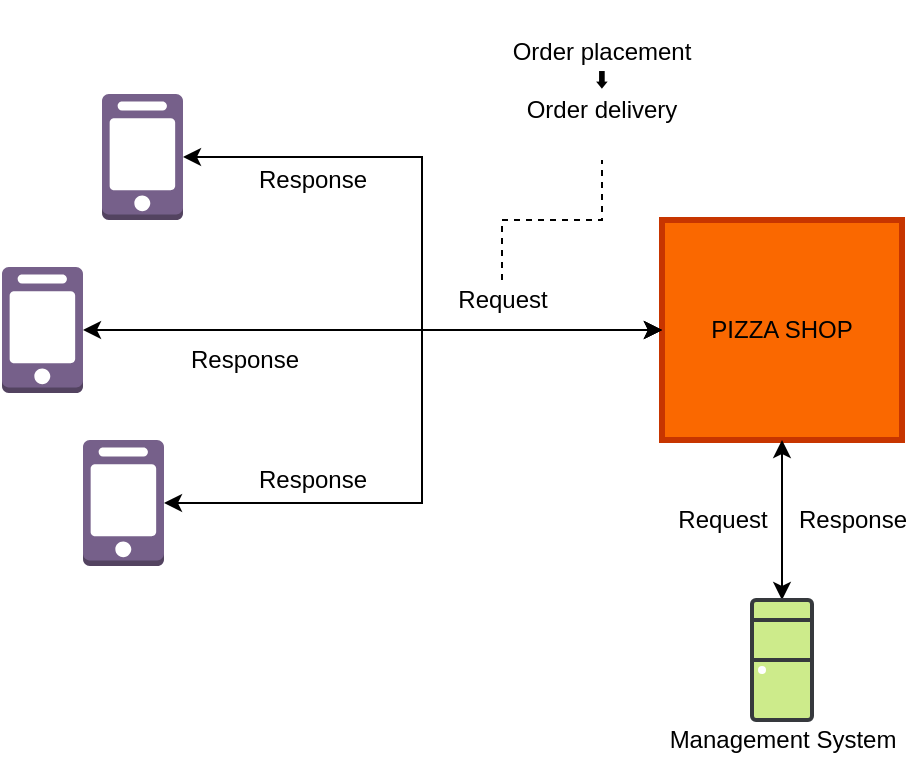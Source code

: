 <mxfile version="16.4.5" type="device" pages="2"><diagram id="C2ndkXQCyJZbM2sRm2vi" name="typicalsystemwithoutmq"><mxGraphModel dx="677" dy="359" grid="1" gridSize="10" guides="1" tooltips="1" connect="1" arrows="1" fold="1" page="1" pageScale="1" pageWidth="850" pageHeight="1100" math="0" shadow="0"><root><mxCell id="0"/><mxCell id="1" parent="0"/><mxCell id="lmpCYXLcni5blwS1xScR-1" value="PIZZA SHOP" style="rounded=0;whiteSpace=wrap;html=1;fillColor=#fa6800;fontColor=#000000;strokeColor=#C73500;strokeWidth=3;" vertex="1" parent="1"><mxGeometry x="350" y="110" width="120" height="110" as="geometry"/></mxCell><mxCell id="lmpCYXLcni5blwS1xScR-11" style="edgeStyle=orthogonalEdgeStyle;rounded=0;orthogonalLoop=1;jettySize=auto;html=1;entryX=0;entryY=0.5;entryDx=0;entryDy=0;startArrow=classic;startFill=1;" edge="1" parent="1" source="lmpCYXLcni5blwS1xScR-4" target="lmpCYXLcni5blwS1xScR-1"><mxGeometry relative="1" as="geometry"><Array as="points"><mxPoint x="230" y="79"/><mxPoint x="230" y="165"/></Array></mxGeometry></mxCell><mxCell id="lmpCYXLcni5blwS1xScR-4" value="" style="outlineConnect=0;dashed=0;verticalLabelPosition=bottom;verticalAlign=top;align=center;html=1;shape=mxgraph.aws3.mobile_client;fillColor=#76608a;strokeColor=#432D57;fontColor=#ffffff;" vertex="1" parent="1"><mxGeometry x="70" y="47" width="40.5" height="63" as="geometry"/></mxCell><mxCell id="lmpCYXLcni5blwS1xScR-10" style="edgeStyle=orthogonalEdgeStyle;rounded=0;orthogonalLoop=1;jettySize=auto;html=1;entryX=0;entryY=0.5;entryDx=0;entryDy=0;startArrow=classic;startFill=1;" edge="1" parent="1" source="lmpCYXLcni5blwS1xScR-5" target="lmpCYXLcni5blwS1xScR-1"><mxGeometry relative="1" as="geometry"><Array as="points"><mxPoint x="230" y="252"/><mxPoint x="230" y="165"/></Array></mxGeometry></mxCell><mxCell id="lmpCYXLcni5blwS1xScR-5" value="" style="outlineConnect=0;dashed=0;verticalLabelPosition=bottom;verticalAlign=top;align=center;html=1;shape=mxgraph.aws3.mobile_client;fillColor=#76608a;strokeColor=#432D57;fontColor=#ffffff;" vertex="1" parent="1"><mxGeometry x="60.5" y="220" width="40.5" height="63" as="geometry"/></mxCell><mxCell id="lmpCYXLcni5blwS1xScR-12" style="edgeStyle=orthogonalEdgeStyle;rounded=0;orthogonalLoop=1;jettySize=auto;html=1;startArrow=classic;startFill=1;" edge="1" parent="1" source="lmpCYXLcni5blwS1xScR-6"><mxGeometry relative="1" as="geometry"><mxPoint x="350" y="165" as="targetPoint"/></mxGeometry></mxCell><mxCell id="lmpCYXLcni5blwS1xScR-6" value="" style="outlineConnect=0;dashed=0;verticalLabelPosition=bottom;verticalAlign=top;align=center;html=1;shape=mxgraph.aws3.mobile_client;fillColor=#76608a;strokeColor=#432D57;fontColor=#ffffff;" vertex="1" parent="1"><mxGeometry x="20" y="133.5" width="40.5" height="63" as="geometry"/></mxCell><mxCell id="lmpCYXLcni5blwS1xScR-25" style="edgeStyle=orthogonalEdgeStyle;rounded=0;orthogonalLoop=1;jettySize=auto;html=1;startArrow=none;startFill=0;dashed=1;endArrow=none;endFill=0;" edge="1" parent="1" source="lmpCYXLcni5blwS1xScR-13" target="lmpCYXLcni5blwS1xScR-24"><mxGeometry relative="1" as="geometry"/></mxCell><mxCell id="lmpCYXLcni5blwS1xScR-13" value="Request" style="text;html=1;align=center;verticalAlign=middle;resizable=0;points=[];autosize=1;strokeColor=none;fillColor=none;" vertex="1" parent="1"><mxGeometry x="240" y="140" width="60" height="20" as="geometry"/></mxCell><mxCell id="lmpCYXLcni5blwS1xScR-15" value="Response" style="text;html=1;align=center;verticalAlign=middle;resizable=0;points=[];autosize=1;strokeColor=none;fillColor=none;" vertex="1" parent="1"><mxGeometry x="105.5" y="170" width="70" height="20" as="geometry"/></mxCell><mxCell id="lmpCYXLcni5blwS1xScR-17" value="Response" style="text;html=1;align=center;verticalAlign=middle;resizable=0;points=[];autosize=1;strokeColor=none;fillColor=none;" vertex="1" parent="1"><mxGeometry x="140" y="80" width="70" height="20" as="geometry"/></mxCell><mxCell id="lmpCYXLcni5blwS1xScR-18" value="Response" style="text;html=1;align=center;verticalAlign=middle;resizable=0;points=[];autosize=1;strokeColor=none;fillColor=none;" vertex="1" parent="1"><mxGeometry x="140" y="230" width="70" height="20" as="geometry"/></mxCell><mxCell id="lmpCYXLcni5blwS1xScR-21" style="edgeStyle=orthogonalEdgeStyle;rounded=0;orthogonalLoop=1;jettySize=auto;html=1;entryX=0.5;entryY=1;entryDx=0;entryDy=0;startArrow=classic;startFill=1;" edge="1" parent="1" source="lmpCYXLcni5blwS1xScR-19" target="lmpCYXLcni5blwS1xScR-1"><mxGeometry relative="1" as="geometry"/></mxCell><mxCell id="lmpCYXLcni5blwS1xScR-19" value="" style="verticalAlign=top;verticalLabelPosition=bottom;labelPosition=center;align=center;html=1;outlineConnect=0;fillColor=#cdeb8b;strokeColor=#36393d;gradientDirection=north;strokeWidth=2;shape=mxgraph.networks.desktop_pc;" vertex="1" parent="1"><mxGeometry x="395" y="300" width="30" height="60" as="geometry"/></mxCell><mxCell id="lmpCYXLcni5blwS1xScR-20" value="Management System" style="text;html=1;align=center;verticalAlign=middle;resizable=0;points=[];autosize=1;strokeColor=none;fillColor=none;" vertex="1" parent="1"><mxGeometry x="345" y="360" width="130" height="20" as="geometry"/></mxCell><mxCell id="lmpCYXLcni5blwS1xScR-22" value="Request" style="text;html=1;align=center;verticalAlign=middle;resizable=0;points=[];autosize=1;strokeColor=none;fillColor=none;" vertex="1" parent="1"><mxGeometry x="350" y="250" width="60" height="20" as="geometry"/></mxCell><mxCell id="lmpCYXLcni5blwS1xScR-23" value="Response" style="text;html=1;align=center;verticalAlign=middle;resizable=0;points=[];autosize=1;strokeColor=none;fillColor=none;" vertex="1" parent="1"><mxGeometry x="410" y="250" width="70" height="20" as="geometry"/></mxCell><mxCell id="lmpCYXLcni5blwS1xScR-24" value="Order placement&lt;br&gt;⬇️&lt;br&gt;Order delivery" style="text;html=1;strokeColor=none;fillColor=none;align=center;verticalAlign=middle;whiteSpace=wrap;rounded=0;" vertex="1" parent="1"><mxGeometry x="270" width="100" height="80" as="geometry"/></mxCell></root></mxGraphModel></diagram><diagram name="asyncsystemwithmq" id="rXw7cPQuvzsZIm6L2Op_"><mxGraphModel dx="981" dy="520" grid="1" gridSize="10" guides="1" tooltips="1" connect="1" arrows="1" fold="1" page="1" pageScale="1" pageWidth="850" pageHeight="1100" math="0" shadow="0"><root><mxCell id="PdTt5_ESW98x1bFagr7c-0"/><mxCell id="PdTt5_ESW98x1bFagr7c-1" parent="PdTt5_ESW98x1bFagr7c-0"/><mxCell id="PdTt5_ESW98x1bFagr7c-25" style="edgeStyle=orthogonalEdgeStyle;rounded=0;orthogonalLoop=1;jettySize=auto;html=1;startArrow=none;startFill=0;endArrow=classic;endFill=1;" edge="1" parent="PdTt5_ESW98x1bFagr7c-1" source="PdTt5_ESW98x1bFagr7c-2" target="PdTt5_ESW98x1bFagr7c-20"><mxGeometry relative="1" as="geometry"/></mxCell><mxCell id="PdTt5_ESW98x1bFagr7c-26" value="&lt;span style=&quot;font-size: 12px ; background-color: rgb(248 , 249 , 250)&quot;&gt;Request&lt;/span&gt;" style="edgeLabel;html=1;align=center;verticalAlign=middle;resizable=0;points=[];" vertex="1" connectable="0" parent="PdTt5_ESW98x1bFagr7c-25"><mxGeometry x="0.28" y="3" relative="1" as="geometry"><mxPoint x="-3" y="-30" as="offset"/></mxGeometry></mxCell><mxCell id="PdTt5_ESW98x1bFagr7c-2" value="PIZZA SHOP" style="rounded=0;whiteSpace=wrap;html=1;fillColor=#fa6800;fontColor=#000000;strokeColor=#C73500;strokeWidth=3;" vertex="1" parent="PdTt5_ESW98x1bFagr7c-1"><mxGeometry x="350" y="110" width="120" height="110" as="geometry"/></mxCell><mxCell id="PdTt5_ESW98x1bFagr7c-3" style="edgeStyle=orthogonalEdgeStyle;rounded=0;orthogonalLoop=1;jettySize=auto;html=1;entryX=0;entryY=0.5;entryDx=0;entryDy=0;startArrow=classic;startFill=1;" edge="1" parent="PdTt5_ESW98x1bFagr7c-1" source="PdTt5_ESW98x1bFagr7c-4" target="PdTt5_ESW98x1bFagr7c-2"><mxGeometry relative="1" as="geometry"><Array as="points"><mxPoint x="230" y="79"/><mxPoint x="230" y="165"/></Array></mxGeometry></mxCell><mxCell id="PdTt5_ESW98x1bFagr7c-4" value="" style="outlineConnect=0;dashed=0;verticalLabelPosition=bottom;verticalAlign=top;align=center;html=1;shape=mxgraph.aws3.mobile_client;fillColor=#76608a;strokeColor=#432D57;fontColor=#ffffff;" vertex="1" parent="PdTt5_ESW98x1bFagr7c-1"><mxGeometry x="70" y="47" width="40.5" height="63" as="geometry"/></mxCell><mxCell id="PdTt5_ESW98x1bFagr7c-5" style="edgeStyle=orthogonalEdgeStyle;rounded=0;orthogonalLoop=1;jettySize=auto;html=1;entryX=0;entryY=0.5;entryDx=0;entryDy=0;startArrow=classic;startFill=1;" edge="1" parent="PdTt5_ESW98x1bFagr7c-1" source="PdTt5_ESW98x1bFagr7c-6" target="PdTt5_ESW98x1bFagr7c-2"><mxGeometry relative="1" as="geometry"><Array as="points"><mxPoint x="230" y="252"/><mxPoint x="230" y="165"/></Array></mxGeometry></mxCell><mxCell id="PdTt5_ESW98x1bFagr7c-6" value="" style="outlineConnect=0;dashed=0;verticalLabelPosition=bottom;verticalAlign=top;align=center;html=1;shape=mxgraph.aws3.mobile_client;fillColor=#76608a;strokeColor=#432D57;fontColor=#ffffff;" vertex="1" parent="PdTt5_ESW98x1bFagr7c-1"><mxGeometry x="60.5" y="220" width="40.5" height="63" as="geometry"/></mxCell><mxCell id="PdTt5_ESW98x1bFagr7c-7" style="edgeStyle=orthogonalEdgeStyle;rounded=0;orthogonalLoop=1;jettySize=auto;html=1;startArrow=classic;startFill=1;" edge="1" parent="PdTt5_ESW98x1bFagr7c-1" source="PdTt5_ESW98x1bFagr7c-8"><mxGeometry relative="1" as="geometry"><mxPoint x="350" y="165" as="targetPoint"/></mxGeometry></mxCell><mxCell id="PdTt5_ESW98x1bFagr7c-8" value="" style="outlineConnect=0;dashed=0;verticalLabelPosition=bottom;verticalAlign=top;align=center;html=1;shape=mxgraph.aws3.mobile_client;fillColor=#76608a;strokeColor=#432D57;fontColor=#ffffff;" vertex="1" parent="PdTt5_ESW98x1bFagr7c-1"><mxGeometry x="20" y="133.5" width="40.5" height="63" as="geometry"/></mxCell><mxCell id="PdTt5_ESW98x1bFagr7c-9" style="edgeStyle=orthogonalEdgeStyle;rounded=0;orthogonalLoop=1;jettySize=auto;html=1;startArrow=none;startFill=0;dashed=1;endArrow=none;endFill=0;" edge="1" parent="PdTt5_ESW98x1bFagr7c-1" source="PdTt5_ESW98x1bFagr7c-10" target="PdTt5_ESW98x1bFagr7c-19"><mxGeometry relative="1" as="geometry"/></mxCell><mxCell id="PdTt5_ESW98x1bFagr7c-10" value="Request" style="text;html=1;align=center;verticalAlign=middle;resizable=0;points=[];autosize=1;strokeColor=none;fillColor=none;" vertex="1" parent="PdTt5_ESW98x1bFagr7c-1"><mxGeometry x="240" y="140" width="60" height="20" as="geometry"/></mxCell><mxCell id="PdTt5_ESW98x1bFagr7c-11" value="Response" style="text;html=1;align=center;verticalAlign=middle;resizable=0;points=[];autosize=1;strokeColor=none;fillColor=none;" vertex="1" parent="PdTt5_ESW98x1bFagr7c-1"><mxGeometry x="105.5" y="170" width="70" height="20" as="geometry"/></mxCell><mxCell id="PdTt5_ESW98x1bFagr7c-12" value="Response" style="text;html=1;align=center;verticalAlign=middle;resizable=0;points=[];autosize=1;strokeColor=none;fillColor=none;" vertex="1" parent="PdTt5_ESW98x1bFagr7c-1"><mxGeometry x="140" y="80" width="70" height="20" as="geometry"/></mxCell><mxCell id="PdTt5_ESW98x1bFagr7c-13" value="Response" style="text;html=1;align=center;verticalAlign=middle;resizable=0;points=[];autosize=1;strokeColor=none;fillColor=none;" vertex="1" parent="PdTt5_ESW98x1bFagr7c-1"><mxGeometry x="140" y="230" width="70" height="20" as="geometry"/></mxCell><mxCell id="PdTt5_ESW98x1bFagr7c-19" value="Order placement&lt;br&gt;⬇️&lt;br&gt;Order delivery" style="text;html=1;strokeColor=none;fillColor=none;align=center;verticalAlign=middle;whiteSpace=wrap;rounded=0;" vertex="1" parent="PdTt5_ESW98x1bFagr7c-1"><mxGeometry x="270" width="100" height="80" as="geometry"/></mxCell><mxCell id="PdTt5_ESW98x1bFagr7c-29" style="edgeStyle=orthogonalEdgeStyle;rounded=0;orthogonalLoop=1;jettySize=auto;html=1;startArrow=classic;startFill=1;endArrow=classic;endFill=1;" edge="1" parent="PdTt5_ESW98x1bFagr7c-1" source="PdTt5_ESW98x1bFagr7c-20" target="PdTt5_ESW98x1bFagr7c-15"><mxGeometry relative="1" as="geometry"/></mxCell><mxCell id="PdTt5_ESW98x1bFagr7c-30" style="edgeStyle=orthogonalEdgeStyle;rounded=0;orthogonalLoop=1;jettySize=auto;html=1;startArrow=none;startFill=0;endArrow=classic;endFill=1;" edge="1" parent="PdTt5_ESW98x1bFagr7c-1" source="PdTt5_ESW98x1bFagr7c-20" target="PdTt5_ESW98x1bFagr7c-2"><mxGeometry relative="1" as="geometry"><mxPoint x="330" y="260" as="targetPoint"/></mxGeometry></mxCell><mxCell id="PdTt5_ESW98x1bFagr7c-31" value="Response" style="edgeLabel;html=1;align=center;verticalAlign=middle;resizable=0;points=[];" vertex="1" connectable="0" parent="PdTt5_ESW98x1bFagr7c-30"><mxGeometry x="0.042" y="-2" relative="1" as="geometry"><mxPoint x="24" y="2" as="offset"/></mxGeometry></mxCell><mxCell id="PdTt5_ESW98x1bFagr7c-20" value="Queue" style="sketch=0;outlineConnect=0;fontColor=#232F3E;gradientColor=none;strokeColor=#232F3E;fillColor=#ffffff;dashed=0;verticalLabelPosition=bottom;verticalAlign=top;align=center;html=1;fontSize=12;fontStyle=0;aspect=fixed;shape=mxgraph.aws4.resourceIcon;resIcon=mxgraph.aws4.queue;" vertex="1" parent="PdTt5_ESW98x1bFagr7c-1"><mxGeometry x="530" y="250" width="60" height="60" as="geometry"/></mxCell><mxCell id="PdTt5_ESW98x1bFagr7c-21" value="" style="group" vertex="1" connectable="0" parent="PdTt5_ESW98x1bFagr7c-1"><mxGeometry x="580" y="450" width="130" height="80" as="geometry"/></mxCell><mxCell id="PdTt5_ESW98x1bFagr7c-15" value="" style="verticalAlign=top;verticalLabelPosition=bottom;labelPosition=center;align=center;html=1;outlineConnect=0;fillColor=#cdeb8b;strokeColor=#36393d;gradientDirection=north;strokeWidth=2;shape=mxgraph.networks.desktop_pc;" vertex="1" parent="PdTt5_ESW98x1bFagr7c-21"><mxGeometry x="50" width="30" height="60" as="geometry"/></mxCell><mxCell id="PdTt5_ESW98x1bFagr7c-16" value="Management System" style="text;html=1;align=center;verticalAlign=middle;resizable=0;points=[];autosize=1;strokeColor=none;fillColor=none;" vertex="1" parent="PdTt5_ESW98x1bFagr7c-21"><mxGeometry y="60" width="130" height="20" as="geometry"/></mxCell></root></mxGraphModel></diagram></mxfile>